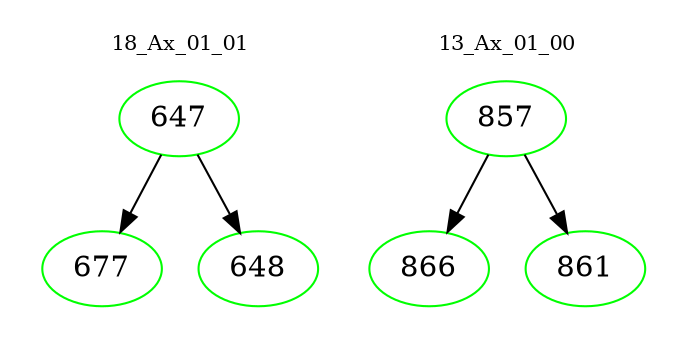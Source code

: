 digraph{
subgraph cluster_0 {
color = white
label = "18_Ax_01_01";
fontsize=10;
T0_647 [label="647", color="green"]
T0_647 -> T0_677 [color="black"]
T0_677 [label="677", color="green"]
T0_647 -> T0_648 [color="black"]
T0_648 [label="648", color="green"]
}
subgraph cluster_1 {
color = white
label = "13_Ax_01_00";
fontsize=10;
T1_857 [label="857", color="green"]
T1_857 -> T1_866 [color="black"]
T1_866 [label="866", color="green"]
T1_857 -> T1_861 [color="black"]
T1_861 [label="861", color="green"]
}
}
